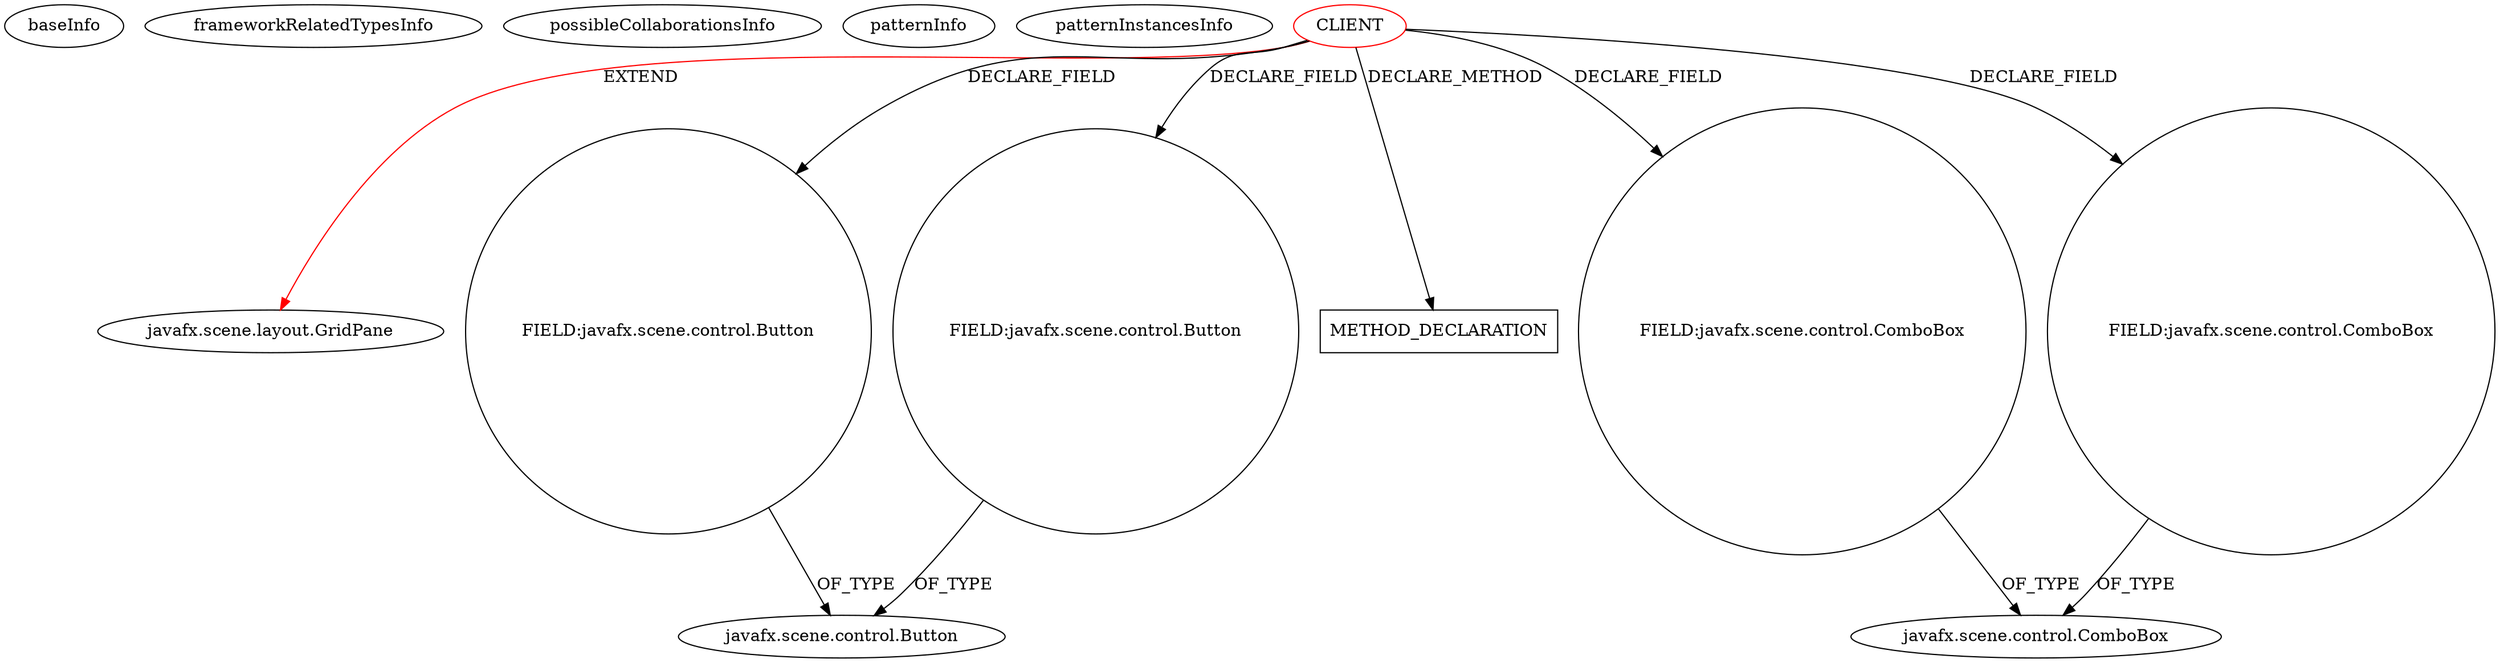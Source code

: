 digraph {
baseInfo[graphId=622,category="pattern",isAnonymous=false,possibleRelation=false]
frameworkRelatedTypesInfo[0="javafx.scene.layout.GridPane"]
possibleCollaborationsInfo[]
patternInfo[frequency=2.0,patternRootClient=0]
patternInstancesInfo[0="ireardon-cs32-final~/ireardon-cs32-final/cs32-final-master/src/edu/brown/cs32/final_group/fx/AdvancedMenu.java~AdvancedMenu~3207",1="prashker-KingsSGF~/prashker-KingsSGF/KingsSGF-master/src/uiSam/ConnectDialog.java~ConnectDialog~3937"]
1[label="javafx.scene.layout.GridPane",vertexType="FRAMEWORK_CLASS_TYPE",isFrameworkType=false]
0[label="CLIENT",vertexType="ROOT_CLIENT_CLASS_DECLARATION",isFrameworkType=false,color=red]
15[label="FIELD:javafx.scene.control.Button",vertexType="FIELD_DECLARATION",isFrameworkType=false,shape=circle]
13[label="FIELD:javafx.scene.control.Button",vertexType="FIELD_DECLARATION",isFrameworkType=false,shape=circle]
31[label="METHOD_DECLARATION",vertexType="CLIENT_METHOD_DECLARATION",isFrameworkType=false,shape=box]
21[label="FIELD:javafx.scene.control.ComboBox",vertexType="FIELD_DECLARATION",isFrameworkType=false,shape=circle]
14[label="javafx.scene.control.Button",vertexType="FRAMEWORK_CLASS_TYPE",isFrameworkType=false]
11[label="FIELD:javafx.scene.control.ComboBox",vertexType="FIELD_DECLARATION",isFrameworkType=false,shape=circle]
8[label="javafx.scene.control.ComboBox",vertexType="FRAMEWORK_CLASS_TYPE",isFrameworkType=false]
0->13[label="DECLARE_FIELD"]
15->14[label="OF_TYPE"]
21->8[label="OF_TYPE"]
11->8[label="OF_TYPE"]
0->1[label="EXTEND",color=red]
13->14[label="OF_TYPE"]
0->11[label="DECLARE_FIELD"]
0->21[label="DECLARE_FIELD"]
0->15[label="DECLARE_FIELD"]
0->31[label="DECLARE_METHOD"]
}
